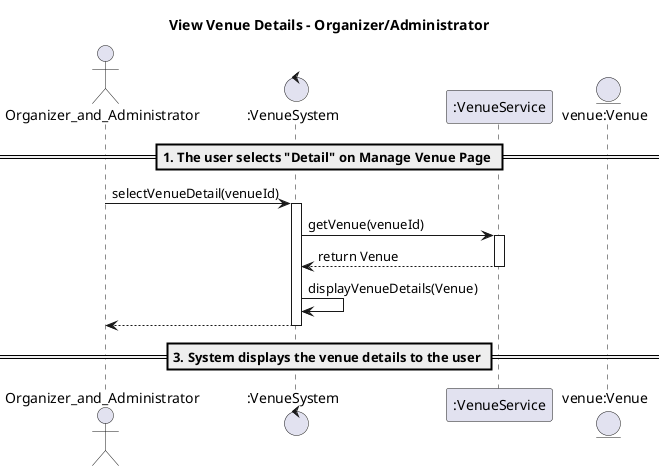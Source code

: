 @startuml
title View Venue Details - Organizer/Administrator

actor Organizer_and_Administrator as OrganizerAdmin
control ":VenueSystem" as VMS
participant ":VenueService" as VMSS
entity "venue:Venue" as DB

== 1. The user selects "Detail" on Manage Venue Page ==
OrganizerAdmin -> VMS : selectVenueDetail(venueId)
activate VMS

VMS -> VMSS : getVenue(venueId)
activate VMSS
VMSS --> VMS : return Venue
deactivate VMSS
VMS -> VMS : displayVenueDetails(Venue)
VMS --> OrganizerAdmin :
deactivate VMS
== 3. System displays the venue details to the user ==
@enduml
